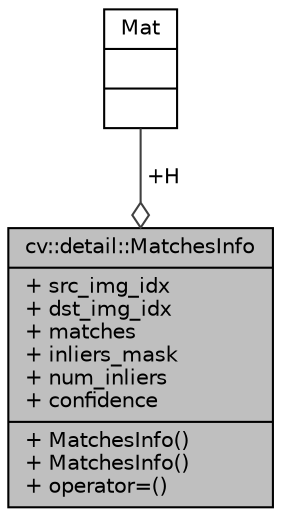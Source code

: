 digraph "cv::detail::MatchesInfo"
{
 // LATEX_PDF_SIZE
  edge [fontname="Helvetica",fontsize="10",labelfontname="Helvetica",labelfontsize="10"];
  node [fontname="Helvetica",fontsize="10",shape=record];
  Node1 [label="{cv::detail::MatchesInfo\n|+ src_img_idx\l+ dst_img_idx\l+ matches\l+ inliers_mask\l+ num_inliers\l+ confidence\l|+ MatchesInfo()\l+ MatchesInfo()\l+ operator=()\l}",height=0.2,width=0.4,color="black", fillcolor="grey75", style="filled", fontcolor="black",tooltip=" "];
  Node2 -> Node1 [color="grey25",fontsize="10",style="solid",label=" +H" ,arrowhead="odiamond",fontname="Helvetica"];
  Node2 [label="{Mat\n||}",height=0.2,width=0.4,color="black", fillcolor="white", style="filled",tooltip=" "];
}
